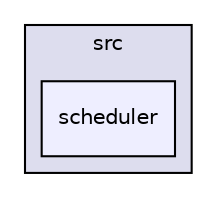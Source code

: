 digraph "scheduler" {
  compound=true
  node [ fontsize="10", fontname="Helvetica"];
  edge [ labelfontsize="10", labelfontname="Helvetica"];
  subgraph clusterdir_68267d1309a1af8e8297ef4c3efbcdba {
    graph [ bgcolor="#ddddee", pencolor="black", label="src" fontname="Helvetica", fontsize="10", URL="dir_68267d1309a1af8e8297ef4c3efbcdba.html"]
  dir_dc96eb697a66e01ba190c271f9e8ccc9 [shape=box, label="scheduler", style="filled", fillcolor="#eeeeff", pencolor="black", URL="dir_dc96eb697a66e01ba190c271f9e8ccc9.html"];
  }
}
